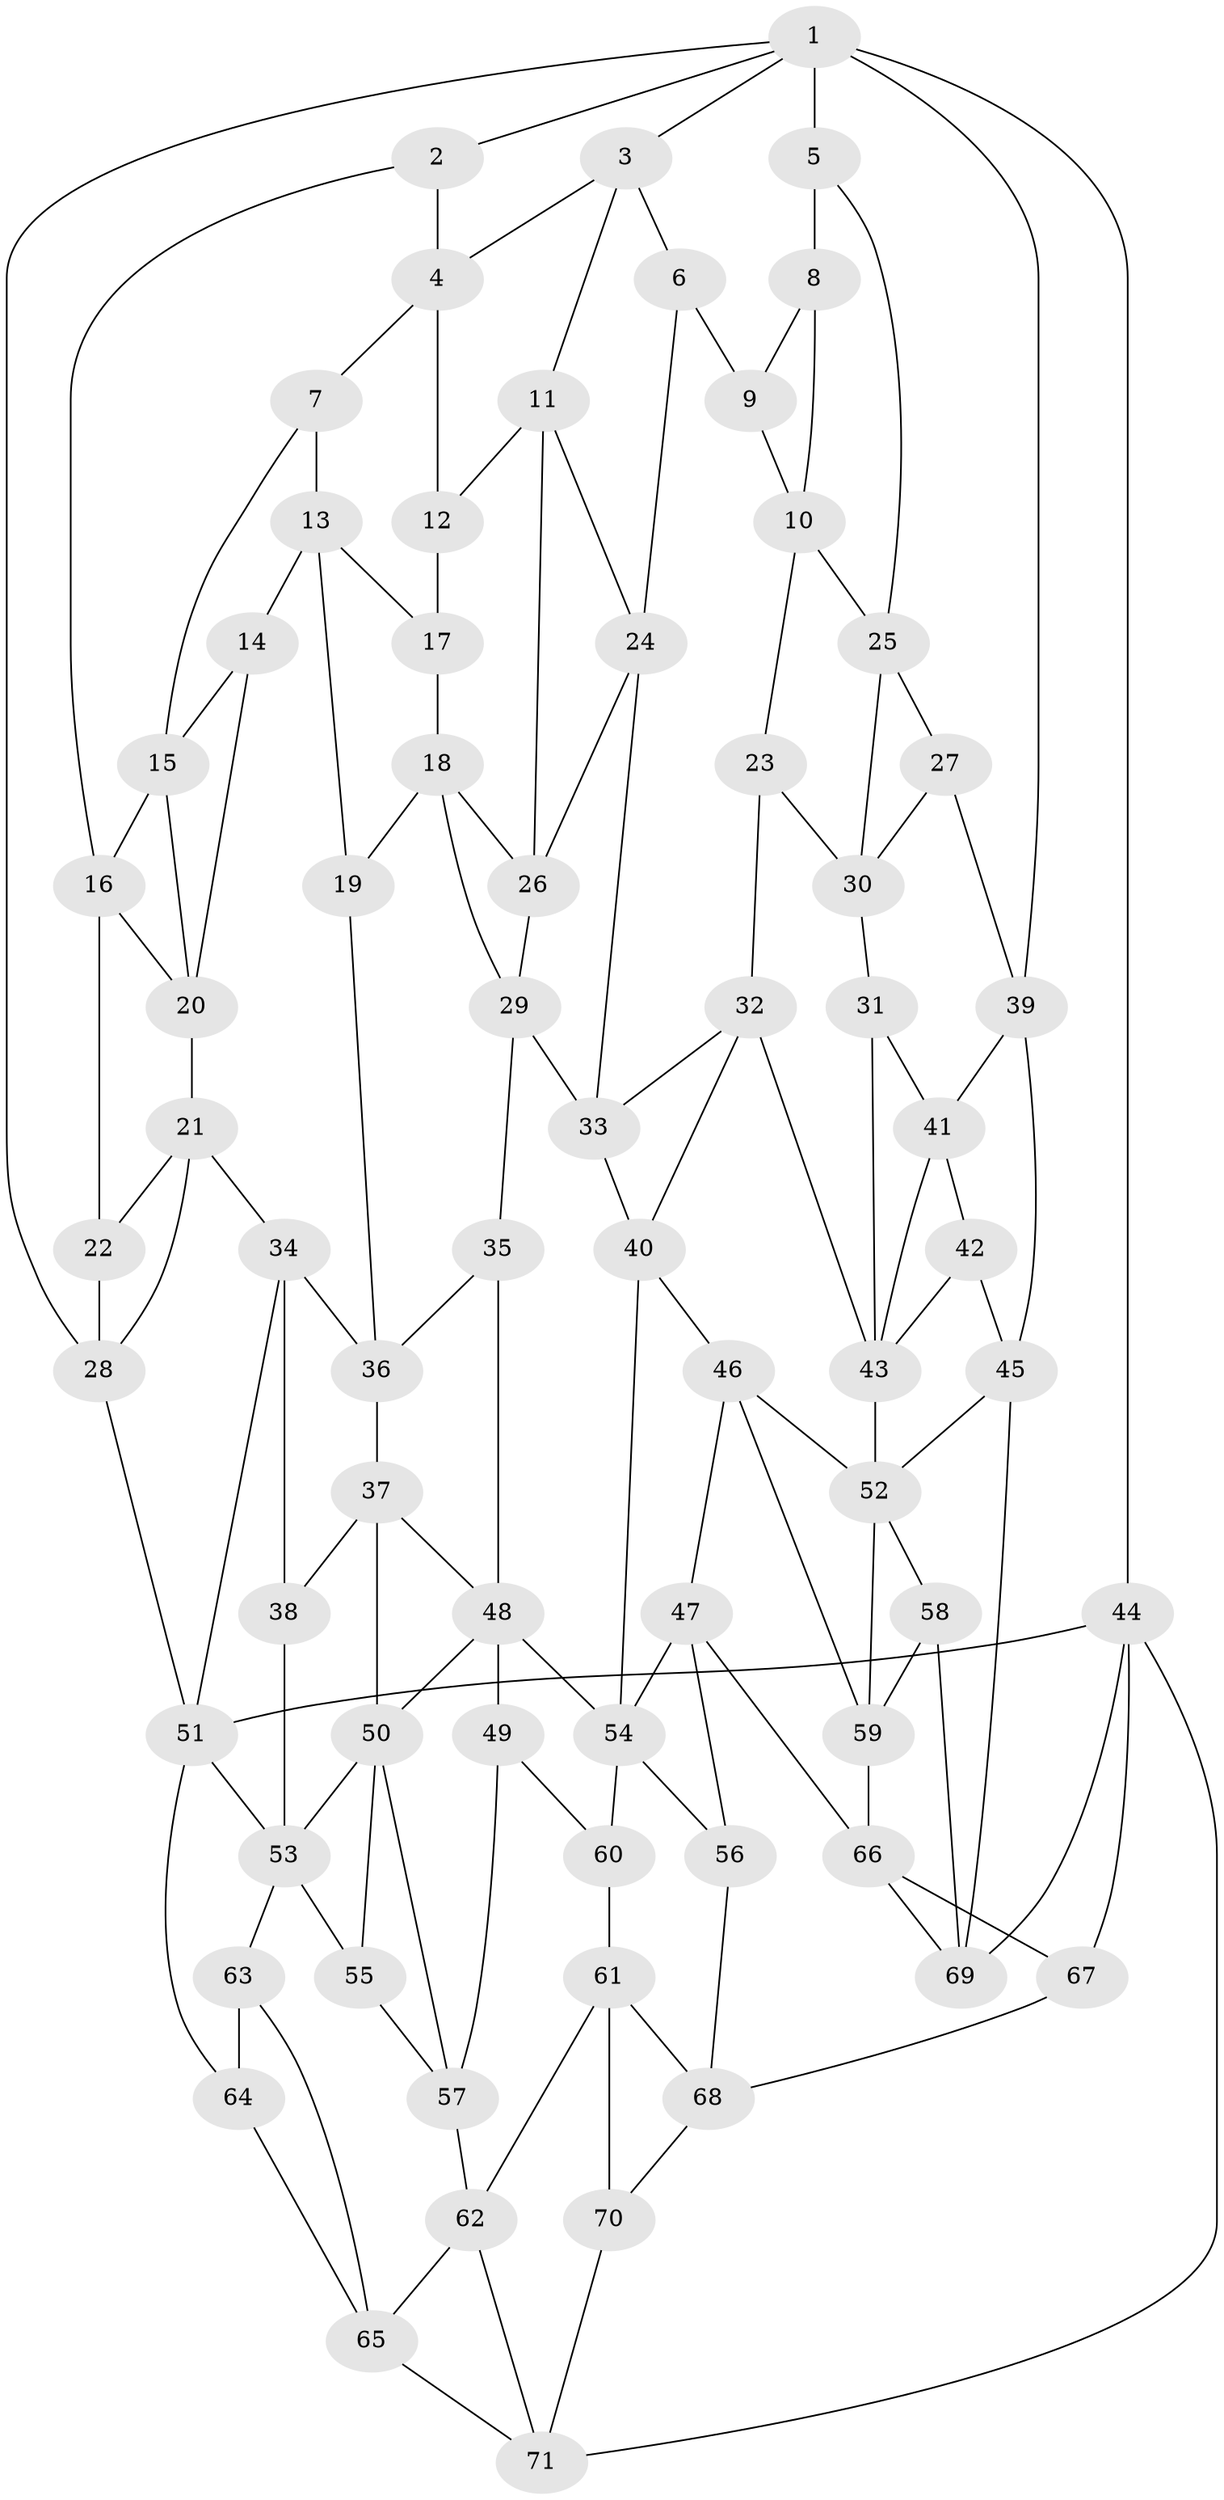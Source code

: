 // original degree distribution, {3: 0.014084507042253521, 6: 0.2323943661971831, 5: 0.5070422535211268, 4: 0.24647887323943662}
// Generated by graph-tools (version 1.1) at 2025/27/03/09/25 03:27:03]
// undirected, 71 vertices, 134 edges
graph export_dot {
graph [start="1"]
  node [color=gray90,style=filled];
  1;
  2;
  3;
  4;
  5;
  6;
  7;
  8;
  9;
  10;
  11;
  12;
  13;
  14;
  15;
  16;
  17;
  18;
  19;
  20;
  21;
  22;
  23;
  24;
  25;
  26;
  27;
  28;
  29;
  30;
  31;
  32;
  33;
  34;
  35;
  36;
  37;
  38;
  39;
  40;
  41;
  42;
  43;
  44;
  45;
  46;
  47;
  48;
  49;
  50;
  51;
  52;
  53;
  54;
  55;
  56;
  57;
  58;
  59;
  60;
  61;
  62;
  63;
  64;
  65;
  66;
  67;
  68;
  69;
  70;
  71;
  1 -- 2 [weight=1.0];
  1 -- 3 [weight=1.0];
  1 -- 5 [weight=1.0];
  1 -- 28 [weight=1.0];
  1 -- 39 [weight=1.0];
  1 -- 44 [weight=2.0];
  2 -- 4 [weight=1.0];
  2 -- 16 [weight=1.0];
  3 -- 4 [weight=1.0];
  3 -- 6 [weight=1.0];
  3 -- 11 [weight=1.0];
  4 -- 7 [weight=1.0];
  4 -- 12 [weight=1.0];
  5 -- 8 [weight=2.0];
  5 -- 25 [weight=1.0];
  6 -- 9 [weight=2.0];
  6 -- 24 [weight=1.0];
  7 -- 13 [weight=1.0];
  7 -- 15 [weight=1.0];
  8 -- 9 [weight=1.0];
  8 -- 10 [weight=1.0];
  9 -- 10 [weight=1.0];
  10 -- 23 [weight=1.0];
  10 -- 25 [weight=1.0];
  11 -- 12 [weight=1.0];
  11 -- 24 [weight=1.0];
  11 -- 26 [weight=1.0];
  12 -- 17 [weight=2.0];
  13 -- 14 [weight=1.0];
  13 -- 17 [weight=1.0];
  13 -- 19 [weight=1.0];
  14 -- 15 [weight=1.0];
  14 -- 20 [weight=1.0];
  15 -- 16 [weight=1.0];
  15 -- 20 [weight=1.0];
  16 -- 20 [weight=1.0];
  16 -- 22 [weight=1.0];
  17 -- 18 [weight=1.0];
  18 -- 19 [weight=1.0];
  18 -- 26 [weight=1.0];
  18 -- 29 [weight=1.0];
  19 -- 36 [weight=1.0];
  20 -- 21 [weight=1.0];
  21 -- 22 [weight=1.0];
  21 -- 28 [weight=1.0];
  21 -- 34 [weight=1.0];
  22 -- 28 [weight=1.0];
  23 -- 30 [weight=1.0];
  23 -- 32 [weight=1.0];
  24 -- 26 [weight=1.0];
  24 -- 33 [weight=1.0];
  25 -- 27 [weight=1.0];
  25 -- 30 [weight=1.0];
  26 -- 29 [weight=1.0];
  27 -- 30 [weight=1.0];
  27 -- 39 [weight=1.0];
  28 -- 51 [weight=1.0];
  29 -- 33 [weight=1.0];
  29 -- 35 [weight=1.0];
  30 -- 31 [weight=1.0];
  31 -- 41 [weight=1.0];
  31 -- 43 [weight=1.0];
  32 -- 33 [weight=1.0];
  32 -- 40 [weight=1.0];
  32 -- 43 [weight=1.0];
  33 -- 40 [weight=1.0];
  34 -- 36 [weight=1.0];
  34 -- 38 [weight=1.0];
  34 -- 51 [weight=1.0];
  35 -- 36 [weight=1.0];
  35 -- 48 [weight=1.0];
  36 -- 37 [weight=1.0];
  37 -- 38 [weight=1.0];
  37 -- 48 [weight=1.0];
  37 -- 50 [weight=1.0];
  38 -- 53 [weight=1.0];
  39 -- 41 [weight=1.0];
  39 -- 45 [weight=1.0];
  40 -- 46 [weight=1.0];
  40 -- 54 [weight=1.0];
  41 -- 42 [weight=1.0];
  41 -- 43 [weight=1.0];
  42 -- 43 [weight=1.0];
  42 -- 45 [weight=1.0];
  43 -- 52 [weight=2.0];
  44 -- 51 [weight=1.0];
  44 -- 67 [weight=1.0];
  44 -- 69 [weight=1.0];
  44 -- 71 [weight=1.0];
  45 -- 52 [weight=1.0];
  45 -- 69 [weight=1.0];
  46 -- 47 [weight=1.0];
  46 -- 52 [weight=1.0];
  46 -- 59 [weight=1.0];
  47 -- 54 [weight=1.0];
  47 -- 56 [weight=1.0];
  47 -- 66 [weight=1.0];
  48 -- 49 [weight=1.0];
  48 -- 50 [weight=1.0];
  48 -- 54 [weight=2.0];
  49 -- 57 [weight=1.0];
  49 -- 60 [weight=2.0];
  50 -- 53 [weight=1.0];
  50 -- 55 [weight=2.0];
  50 -- 57 [weight=1.0];
  51 -- 53 [weight=1.0];
  51 -- 64 [weight=1.0];
  52 -- 58 [weight=1.0];
  52 -- 59 [weight=1.0];
  53 -- 55 [weight=1.0];
  53 -- 63 [weight=1.0];
  54 -- 56 [weight=1.0];
  54 -- 60 [weight=1.0];
  55 -- 57 [weight=1.0];
  56 -- 68 [weight=1.0];
  57 -- 62 [weight=1.0];
  58 -- 59 [weight=1.0];
  58 -- 69 [weight=1.0];
  59 -- 66 [weight=1.0];
  60 -- 61 [weight=1.0];
  61 -- 62 [weight=1.0];
  61 -- 68 [weight=1.0];
  61 -- 70 [weight=1.0];
  62 -- 65 [weight=1.0];
  62 -- 71 [weight=1.0];
  63 -- 64 [weight=2.0];
  63 -- 65 [weight=1.0];
  64 -- 65 [weight=1.0];
  65 -- 71 [weight=1.0];
  66 -- 67 [weight=1.0];
  66 -- 69 [weight=1.0];
  67 -- 68 [weight=1.0];
  68 -- 70 [weight=1.0];
  70 -- 71 [weight=1.0];
}
